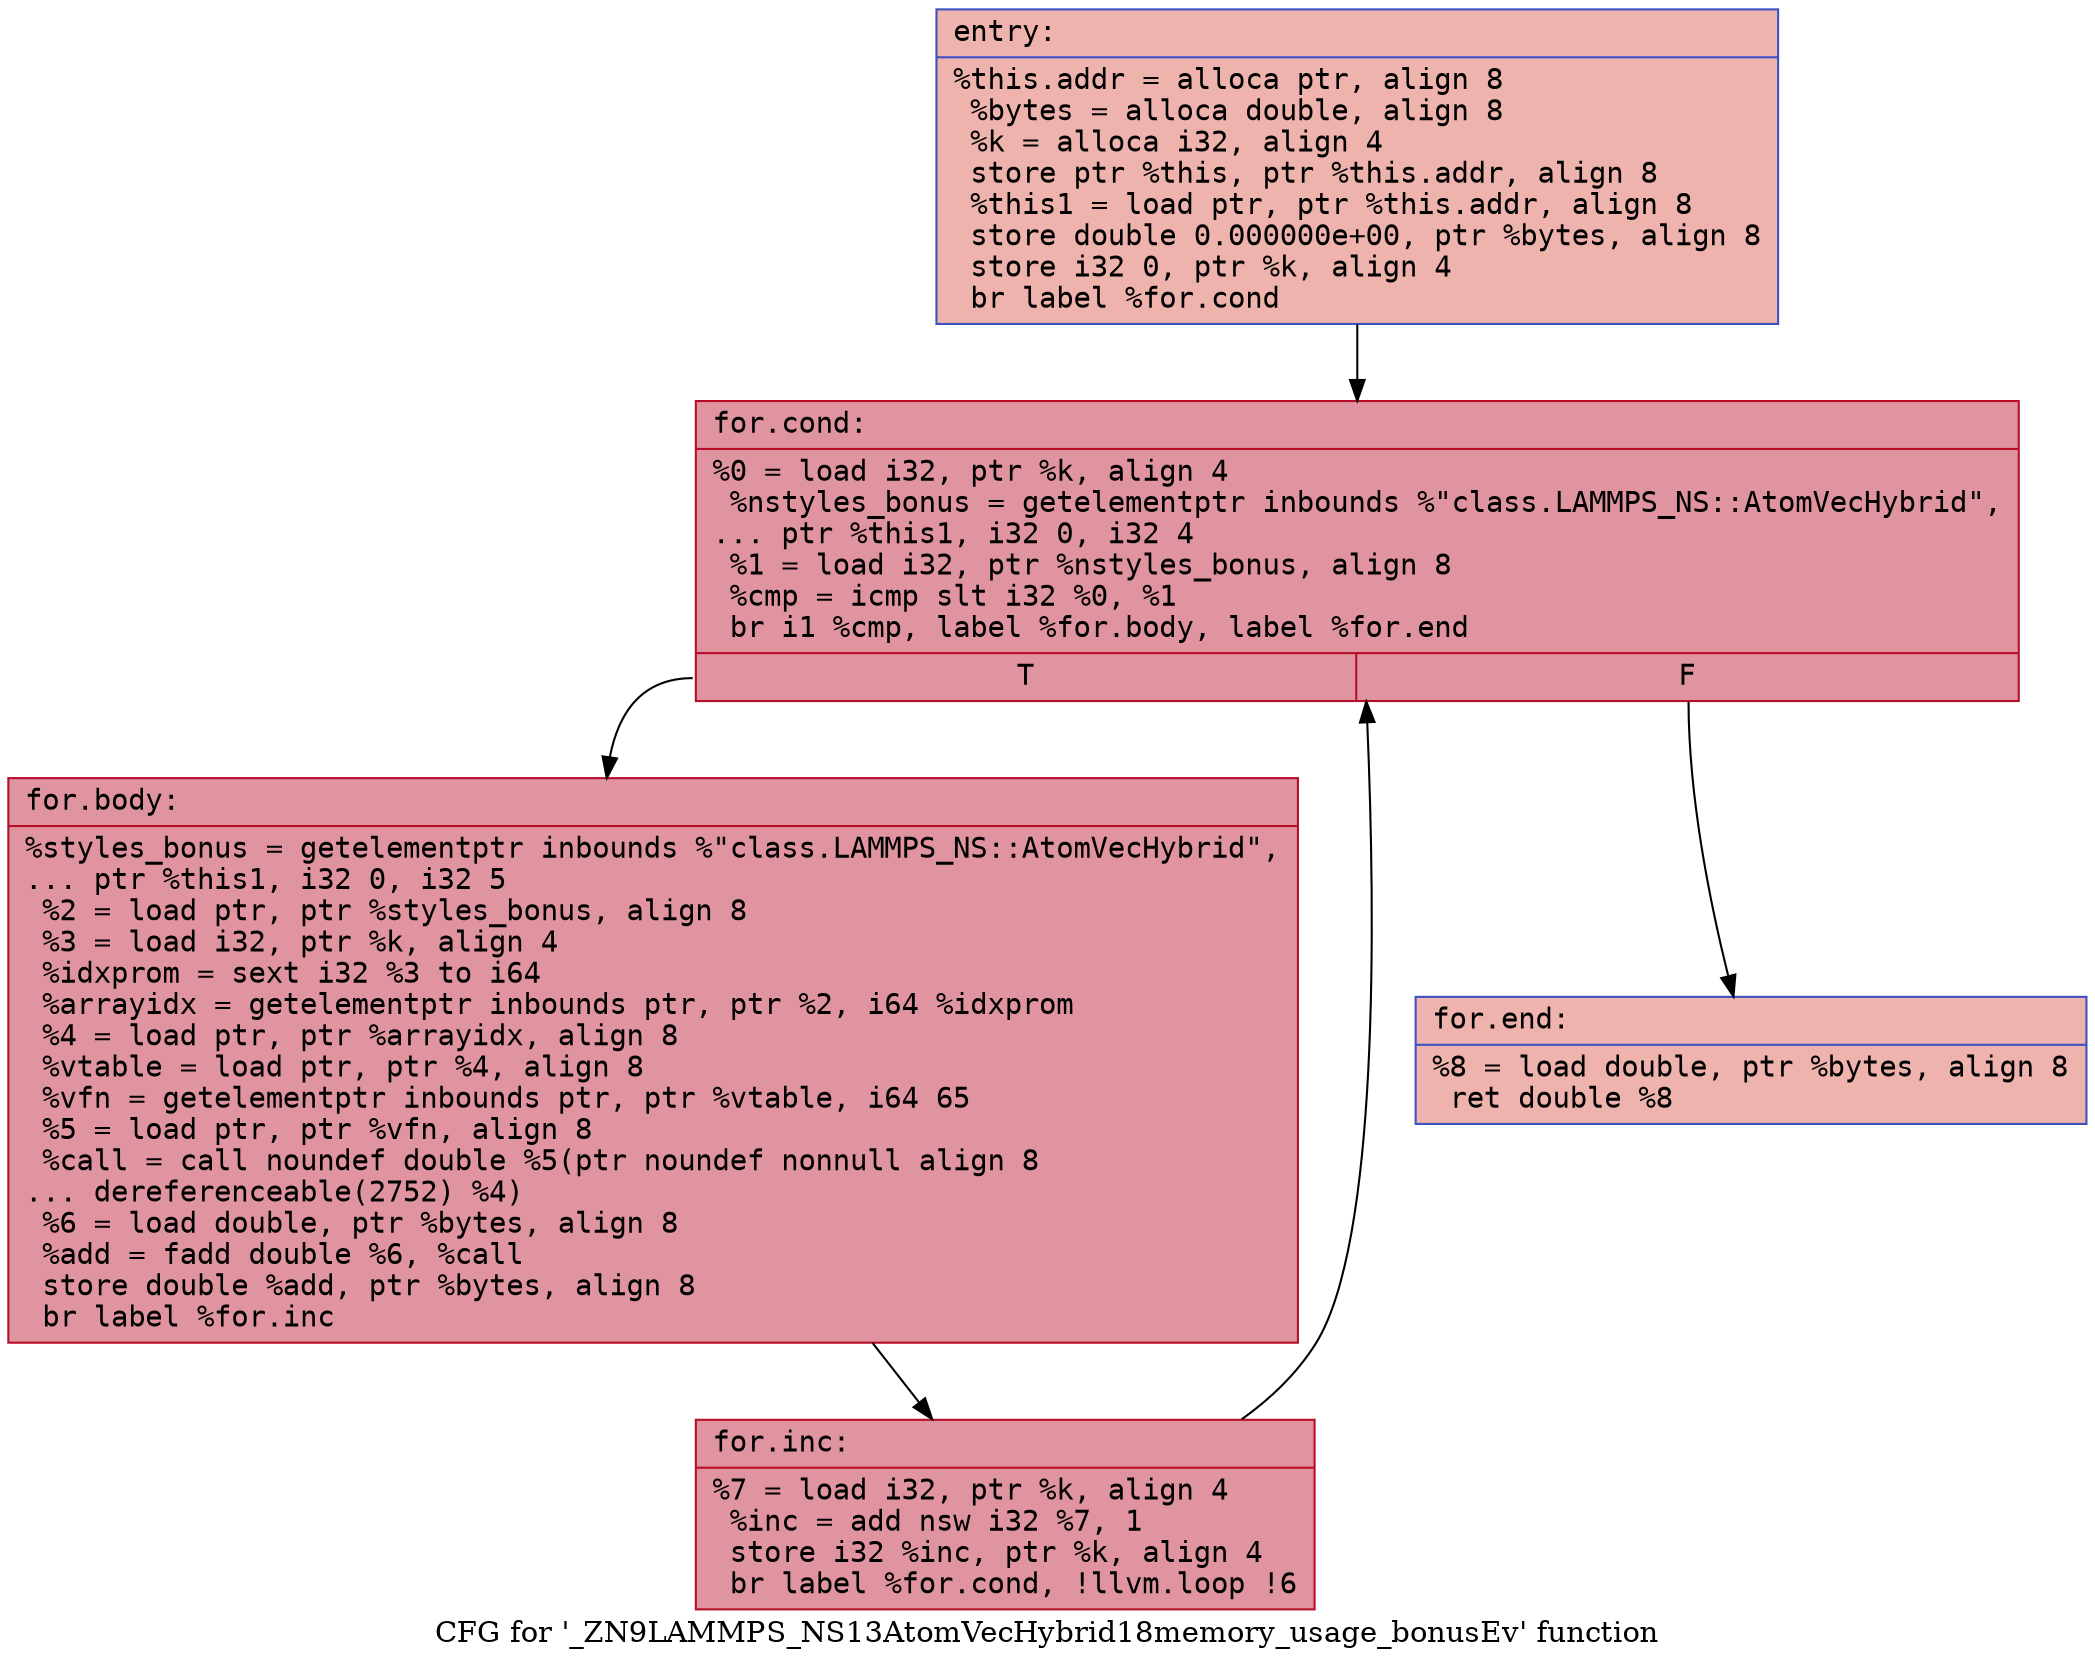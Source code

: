 digraph "CFG for '_ZN9LAMMPS_NS13AtomVecHybrid18memory_usage_bonusEv' function" {
	label="CFG for '_ZN9LAMMPS_NS13AtomVecHybrid18memory_usage_bonusEv' function";

	Node0x557e2af88fc0 [shape=record,color="#3d50c3ff", style=filled, fillcolor="#d6524470" fontname="Courier",label="{entry:\l|  %this.addr = alloca ptr, align 8\l  %bytes = alloca double, align 8\l  %k = alloca i32, align 4\l  store ptr %this, ptr %this.addr, align 8\l  %this1 = load ptr, ptr %this.addr, align 8\l  store double 0.000000e+00, ptr %bytes, align 8\l  store i32 0, ptr %k, align 4\l  br label %for.cond\l}"];
	Node0x557e2af88fc0 -> Node0x557e2af89df0[tooltip="entry -> for.cond\nProbability 100.00%" ];
	Node0x557e2af89df0 [shape=record,color="#b70d28ff", style=filled, fillcolor="#b70d2870" fontname="Courier",label="{for.cond:\l|  %0 = load i32, ptr %k, align 4\l  %nstyles_bonus = getelementptr inbounds %\"class.LAMMPS_NS::AtomVecHybrid\",\l... ptr %this1, i32 0, i32 4\l  %1 = load i32, ptr %nstyles_bonus, align 8\l  %cmp = icmp slt i32 %0, %1\l  br i1 %cmp, label %for.body, label %for.end\l|{<s0>T|<s1>F}}"];
	Node0x557e2af89df0:s0 -> Node0x557e2af8a180[tooltip="for.cond -> for.body\nProbability 96.88%" ];
	Node0x557e2af89df0:s1 -> Node0x557e2af8a200[tooltip="for.cond -> for.end\nProbability 3.12%" ];
	Node0x557e2af8a180 [shape=record,color="#b70d28ff", style=filled, fillcolor="#b70d2870" fontname="Courier",label="{for.body:\l|  %styles_bonus = getelementptr inbounds %\"class.LAMMPS_NS::AtomVecHybrid\",\l... ptr %this1, i32 0, i32 5\l  %2 = load ptr, ptr %styles_bonus, align 8\l  %3 = load i32, ptr %k, align 4\l  %idxprom = sext i32 %3 to i64\l  %arrayidx = getelementptr inbounds ptr, ptr %2, i64 %idxprom\l  %4 = load ptr, ptr %arrayidx, align 8\l  %vtable = load ptr, ptr %4, align 8\l  %vfn = getelementptr inbounds ptr, ptr %vtable, i64 65\l  %5 = load ptr, ptr %vfn, align 8\l  %call = call noundef double %5(ptr noundef nonnull align 8\l... dereferenceable(2752) %4)\l  %6 = load double, ptr %bytes, align 8\l  %add = fadd double %6, %call\l  store double %add, ptr %bytes, align 8\l  br label %for.inc\l}"];
	Node0x557e2af8a180 -> Node0x557e2af8ad80[tooltip="for.body -> for.inc\nProbability 100.00%" ];
	Node0x557e2af8ad80 [shape=record,color="#b70d28ff", style=filled, fillcolor="#b70d2870" fontname="Courier",label="{for.inc:\l|  %7 = load i32, ptr %k, align 4\l  %inc = add nsw i32 %7, 1\l  store i32 %inc, ptr %k, align 4\l  br label %for.cond, !llvm.loop !6\l}"];
	Node0x557e2af8ad80 -> Node0x557e2af89df0[tooltip="for.inc -> for.cond\nProbability 100.00%" ];
	Node0x557e2af8a200 [shape=record,color="#3d50c3ff", style=filled, fillcolor="#d6524470" fontname="Courier",label="{for.end:\l|  %8 = load double, ptr %bytes, align 8\l  ret double %8\l}"];
}
